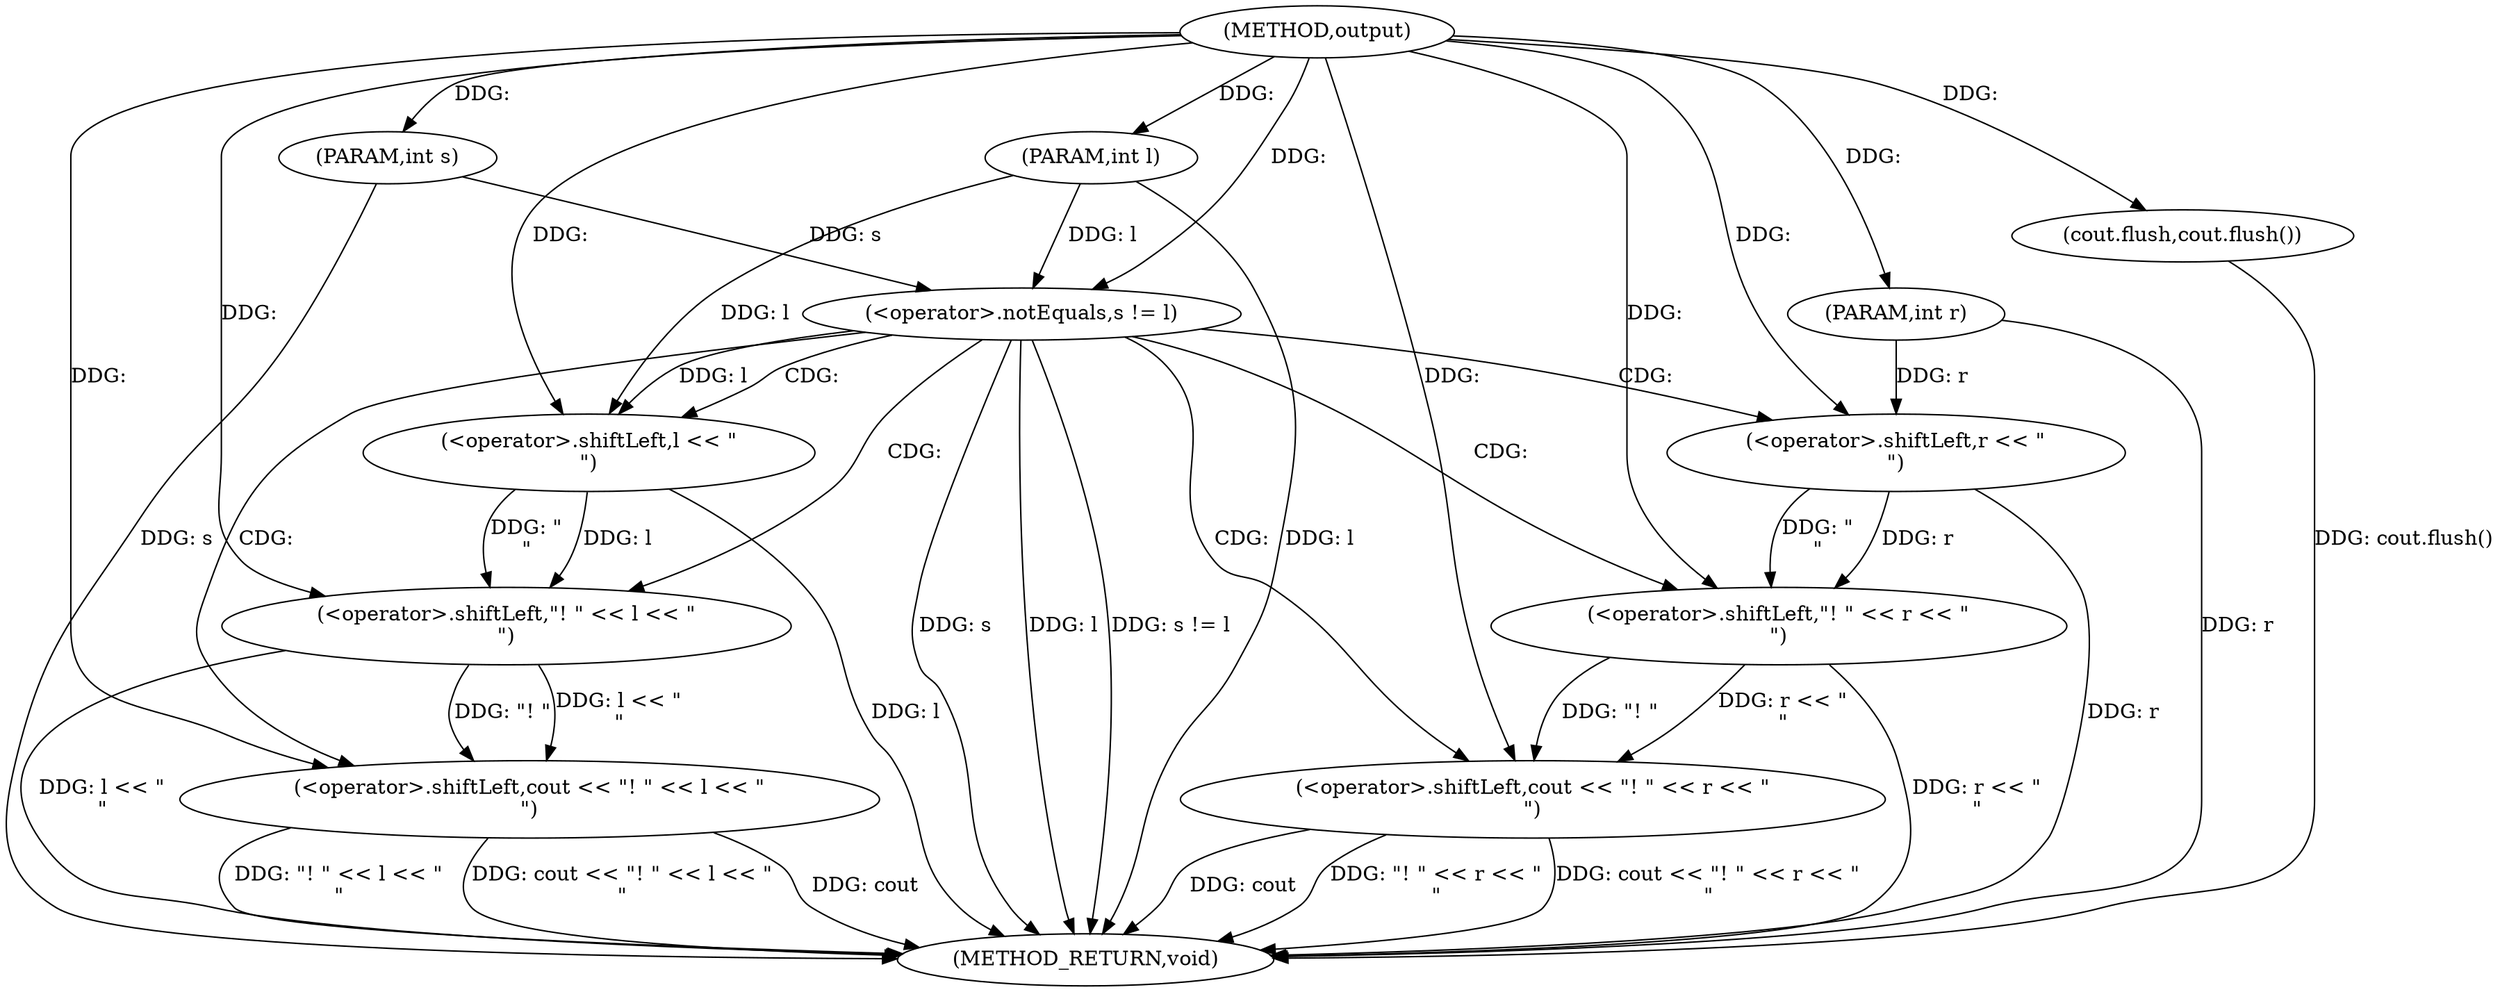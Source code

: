 digraph "output" {  
"1000158" [label = "(METHOD,output)" ]
"1000183" [label = "(METHOD_RETURN,void)" ]
"1000159" [label = "(PARAM,int s)" ]
"1000160" [label = "(PARAM,int l)" ]
"1000161" [label = "(PARAM,int r)" ]
"1000182" [label = "(cout.flush,cout.flush())" ]
"1000164" [label = "(<operator>.notEquals,s != l)" ]
"1000167" [label = "(<operator>.shiftLeft,cout << \"! \" << l << \"\n\")" ]
"1000175" [label = "(<operator>.shiftLeft,cout << \"! \" << r << \"\n\")" ]
"1000169" [label = "(<operator>.shiftLeft,\"! \" << l << \"\n\")" ]
"1000171" [label = "(<operator>.shiftLeft,l << \"\n\")" ]
"1000177" [label = "(<operator>.shiftLeft,\"! \" << r << \"\n\")" ]
"1000179" [label = "(<operator>.shiftLeft,r << \"\n\")" ]
  "1000159" -> "1000183"  [ label = "DDG: s"] 
  "1000160" -> "1000183"  [ label = "DDG: l"] 
  "1000161" -> "1000183"  [ label = "DDG: r"] 
  "1000164" -> "1000183"  [ label = "DDG: s"] 
  "1000164" -> "1000183"  [ label = "DDG: l"] 
  "1000164" -> "1000183"  [ label = "DDG: s != l"] 
  "1000175" -> "1000183"  [ label = "DDG: cout"] 
  "1000179" -> "1000183"  [ label = "DDG: r"] 
  "1000177" -> "1000183"  [ label = "DDG: r << \"\n\""] 
  "1000175" -> "1000183"  [ label = "DDG: \"! \" << r << \"\n\""] 
  "1000175" -> "1000183"  [ label = "DDG: cout << \"! \" << r << \"\n\""] 
  "1000167" -> "1000183"  [ label = "DDG: cout"] 
  "1000171" -> "1000183"  [ label = "DDG: l"] 
  "1000169" -> "1000183"  [ label = "DDG: l << \"\n\""] 
  "1000167" -> "1000183"  [ label = "DDG: \"! \" << l << \"\n\""] 
  "1000167" -> "1000183"  [ label = "DDG: cout << \"! \" << l << \"\n\""] 
  "1000182" -> "1000183"  [ label = "DDG: cout.flush()"] 
  "1000158" -> "1000159"  [ label = "DDG: "] 
  "1000158" -> "1000160"  [ label = "DDG: "] 
  "1000158" -> "1000161"  [ label = "DDG: "] 
  "1000158" -> "1000182"  [ label = "DDG: "] 
  "1000159" -> "1000164"  [ label = "DDG: s"] 
  "1000158" -> "1000164"  [ label = "DDG: "] 
  "1000160" -> "1000164"  [ label = "DDG: l"] 
  "1000158" -> "1000167"  [ label = "DDG: "] 
  "1000169" -> "1000167"  [ label = "DDG: \"! \""] 
  "1000169" -> "1000167"  [ label = "DDG: l << \"\n\""] 
  "1000158" -> "1000169"  [ label = "DDG: "] 
  "1000171" -> "1000169"  [ label = "DDG: l"] 
  "1000171" -> "1000169"  [ label = "DDG: \"\n\""] 
  "1000158" -> "1000175"  [ label = "DDG: "] 
  "1000177" -> "1000175"  [ label = "DDG: r << \"\n\""] 
  "1000177" -> "1000175"  [ label = "DDG: \"! \""] 
  "1000164" -> "1000171"  [ label = "DDG: l"] 
  "1000160" -> "1000171"  [ label = "DDG: l"] 
  "1000158" -> "1000171"  [ label = "DDG: "] 
  "1000158" -> "1000177"  [ label = "DDG: "] 
  "1000179" -> "1000177"  [ label = "DDG: r"] 
  "1000179" -> "1000177"  [ label = "DDG: \"\n\""] 
  "1000161" -> "1000179"  [ label = "DDG: r"] 
  "1000158" -> "1000179"  [ label = "DDG: "] 
  "1000164" -> "1000171"  [ label = "CDG: "] 
  "1000164" -> "1000179"  [ label = "CDG: "] 
  "1000164" -> "1000177"  [ label = "CDG: "] 
  "1000164" -> "1000167"  [ label = "CDG: "] 
  "1000164" -> "1000169"  [ label = "CDG: "] 
  "1000164" -> "1000175"  [ label = "CDG: "] 
}
